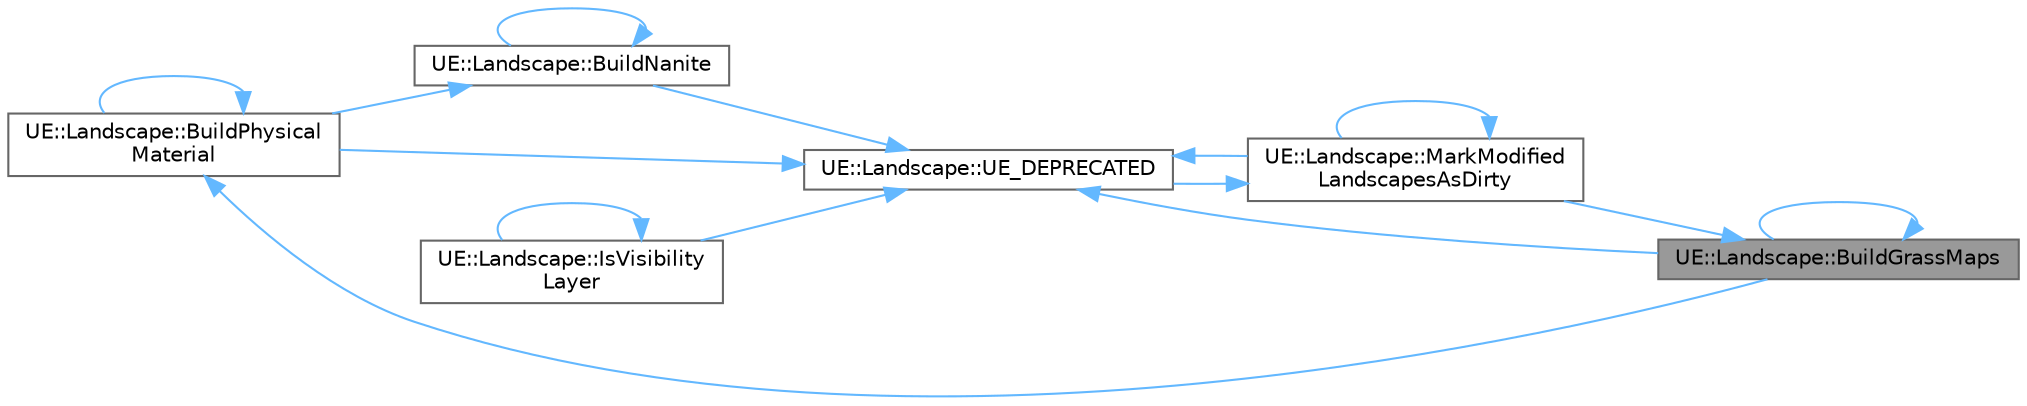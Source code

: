 digraph "UE::Landscape::BuildGrassMaps"
{
 // INTERACTIVE_SVG=YES
 // LATEX_PDF_SIZE
  bgcolor="transparent";
  edge [fontname=Helvetica,fontsize=10,labelfontname=Helvetica,labelfontsize=10];
  node [fontname=Helvetica,fontsize=10,shape=box,height=0.2,width=0.4];
  rankdir="RL";
  Node1 [id="Node000001",label="UE::Landscape::BuildGrassMaps",height=0.2,width=0.4,color="gray40", fillcolor="grey60", style="filled", fontcolor="black",tooltip=" "];
  Node1 -> Node1 [id="edge1_Node000001_Node000001",dir="back",color="steelblue1",style="solid",tooltip=" "];
  Node1 -> Node2 [id="edge2_Node000001_Node000002",dir="back",color="steelblue1",style="solid",tooltip=" "];
  Node2 [id="Node000002",label="UE::Landscape::MarkModified\lLandscapesAsDirty",height=0.2,width=0.4,color="grey40", fillcolor="white", style="filled",URL="$dd/d20/namespaceUE_1_1Landscape.html#a90d908727b16af6d2bfcfe206e415d55",tooltip=" "];
  Node2 -> Node2 [id="edge3_Node000002_Node000002",dir="back",color="steelblue1",style="solid",tooltip=" "];
  Node2 -> Node3 [id="edge4_Node000002_Node000003",dir="back",color="steelblue1",style="solid",tooltip=" "];
  Node3 [id="Node000003",label="UE::Landscape::UE_DEPRECATED",height=0.2,width=0.4,color="grey40", fillcolor="white", style="filled",URL="$dd/d20/namespaceUE_1_1Landscape.html#a520c5c089d3700b25f541cdbd07bd477",tooltip=" "];
  Node3 -> Node1 [id="edge5_Node000003_Node000001",dir="back",color="steelblue1",style="solid",tooltip=" "];
  Node3 -> Node4 [id="edge6_Node000003_Node000004",dir="back",color="steelblue1",style="solid",tooltip=" "];
  Node4 [id="Node000004",label="UE::Landscape::BuildNanite",height=0.2,width=0.4,color="grey40", fillcolor="white", style="filled",URL="$dd/d20/namespaceUE_1_1Landscape.html#a48e70ad41bb6103e70b938dc344019b2",tooltip=" "];
  Node4 -> Node4 [id="edge7_Node000004_Node000004",dir="back",color="steelblue1",style="solid",tooltip=" "];
  Node4 -> Node5 [id="edge8_Node000004_Node000005",dir="back",color="steelblue1",style="solid",tooltip=" "];
  Node5 [id="Node000005",label="UE::Landscape::BuildPhysical\lMaterial",height=0.2,width=0.4,color="grey40", fillcolor="white", style="filled",URL="$dd/d20/namespaceUE_1_1Landscape.html#a97ca790e9c3d6797a0be3f48db4229d0",tooltip=" "];
  Node5 -> Node1 [id="edge9_Node000005_Node000001",dir="back",color="steelblue1",style="solid",tooltip=" "];
  Node5 -> Node5 [id="edge10_Node000005_Node000005",dir="back",color="steelblue1",style="solid",tooltip=" "];
  Node3 -> Node5 [id="edge11_Node000003_Node000005",dir="back",color="steelblue1",style="solid",tooltip=" "];
  Node3 -> Node6 [id="edge12_Node000003_Node000006",dir="back",color="steelblue1",style="solid",tooltip=" "];
  Node6 [id="Node000006",label="UE::Landscape::IsVisibility\lLayer",height=0.2,width=0.4,color="grey40", fillcolor="white", style="filled",URL="$dd/d20/namespaceUE_1_1Landscape.html#a9b00f7810ca98601a0efeb05f1c55023",tooltip="Returns true if the provided layer info object is the current visibility layer."];
  Node6 -> Node6 [id="edge13_Node000006_Node000006",dir="back",color="steelblue1",style="solid",tooltip=" "];
  Node3 -> Node2 [id="edge14_Node000003_Node000002",dir="back",color="steelblue1",style="solid",tooltip=" "];
}
